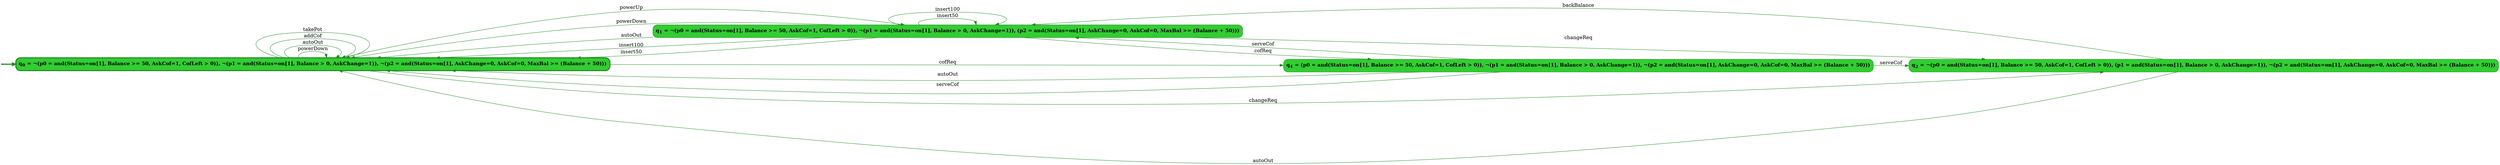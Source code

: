 digraph g {

	rankdir="LR"

	__invisible__[shape="point", color="forestgreen"]
	q0[label=<<b>q<sub>0</sub> = ¬(p0 = and(Status=on[1], Balance &gt;= 50, AskCof=1, CofLeft &gt; 0)), ¬(p1 = and(Status=on[1], Balance &gt; 0, AskChange=1)), ¬(p2 = and(Status=on[1], AskChange=0, AskCof=0, MaxBal &gt;= (Balance + 50)))</b>>, shape="box", style="rounded, filled", fillcolor="limegreen", color="forestgreen", penwidth=3] // Initial
	q1[label=<<b>q<sub>1</sub> = ¬(p0 = and(Status=on[1], Balance &gt;= 50, AskCof=1, CofLeft &gt; 0)), ¬(p1 = and(Status=on[1], Balance &gt; 0, AskChange=1)), (p2 = and(Status=on[1], AskChange=0, AskCof=0, MaxBal &gt;= (Balance + 50)))</b>>, shape="box", style="rounded, filled", fillcolor="limegreen", color="forestgreen"]
	q4[label=<<b>q<sub>4</sub> = (p0 = and(Status=on[1], Balance &gt;= 50, AskCof=1, CofLeft &gt; 0)), ¬(p1 = and(Status=on[1], Balance &gt; 0, AskChange=1)), ¬(p2 = and(Status=on[1], AskChange=0, AskCof=0, MaxBal &gt;= (Balance + 50)))</b>>, shape="box", style="rounded, filled", fillcolor="limegreen", color="forestgreen"]
	q2[label=<<b>q<sub>2</sub> = ¬(p0 = and(Status=on[1], Balance &gt;= 50, AskCof=1, CofLeft &gt; 0)), (p1 = and(Status=on[1], Balance &gt; 0, AskChange=1)), ¬(p2 = and(Status=on[1], AskChange=0, AskCof=0, MaxBal &gt;= (Balance + 50)))</b>>, shape="box", style="rounded, filled", fillcolor="limegreen", color="forestgreen"]

	__invisible__ -> q0[penwidth=3, color="forestgreen"]
	q0 -> q1[label=<powerUp>, color="forestgreen"]
	q1 -> q1[label=<insert50>, color="forestgreen"]
	q1 -> q1[label=<insert100>, color="forestgreen"]
	q1 -> q0[label=<powerDown>, color="forestgreen"]
	q1 -> q0[label=<autoOut>, color="forestgreen"]
	q1 -> q4[label=<cofReq>, color="forestgreen"]
	q4 -> q0[label=<autoOut>, color="forestgreen"]
	q4 -> q1[label=<serveCof>, color="forestgreen"]
	q4 -> q2[label=<serveCof>, color="forestgreen"]
	q2 -> q0[label=<autoOut>, color="forestgreen"]
	q2 -> q1[label=<backBalance>, color="forestgreen"]
	q4 -> q0[label=<serveCof>, color="forestgreen"]
	q1 -> q2[label=<changeReq>, color="forestgreen"]
	q1 -> q0[label=<insert100>, color="forestgreen"]
	q1 -> q0[label=<insert50>, color="forestgreen"]
	q0 -> q0[label=<powerDown>, color="forestgreen"]
	q0 -> q0[label=<autoOut>, color="forestgreen"]
	q0 -> q4[label=<cofReq>, color="forestgreen"]
	q0 -> q2[label=<changeReq>, color="forestgreen"]
	q0 -> q0[label=<addCof>, color="forestgreen"]
	q0 -> q0[label=<takePot>, color="forestgreen"]

}
